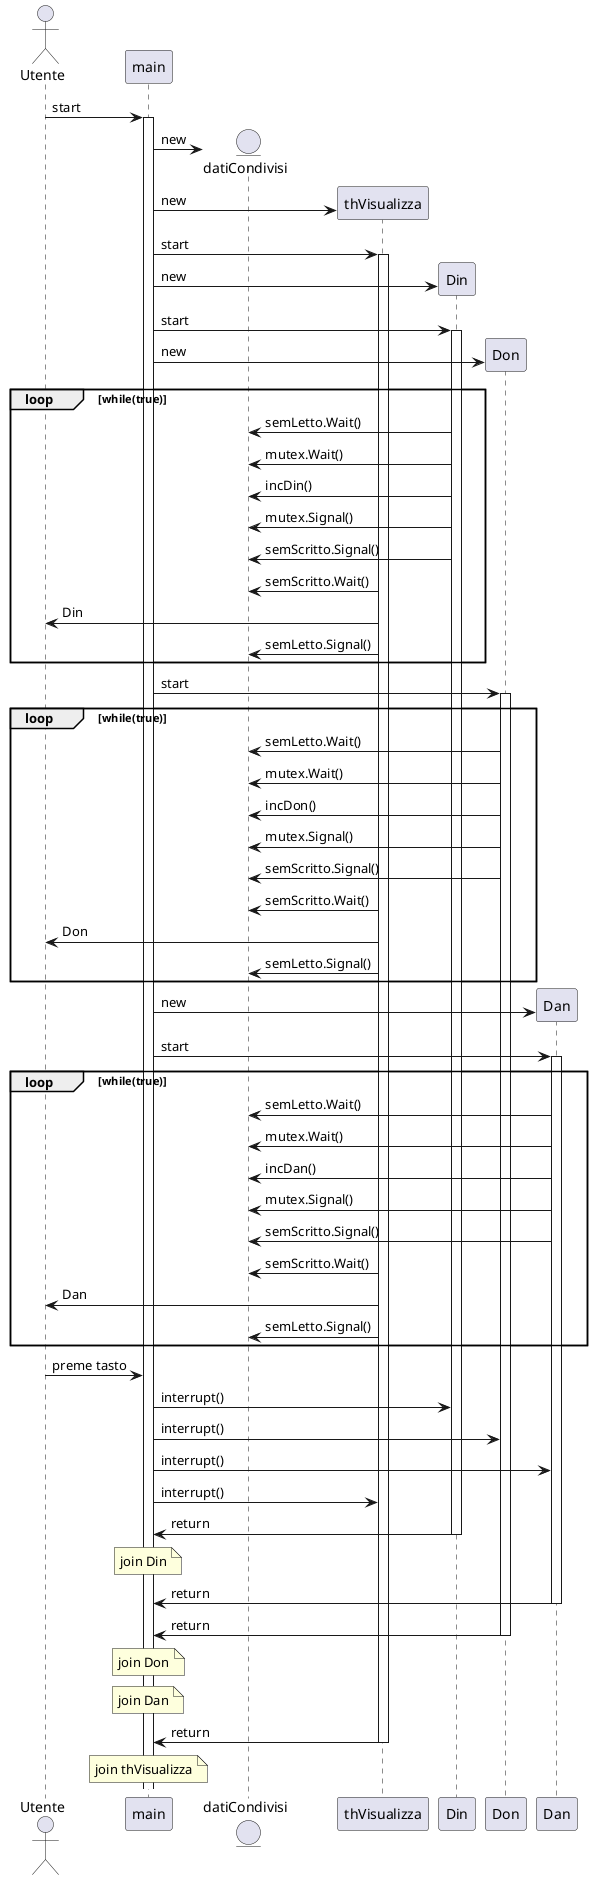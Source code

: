 @startuml Campane
actor Utente
participant main
entity datiCondivisi

Utente -> main ++ : start

main -> datiCondivisi ** : new
main -> thVisualizza ** : new
main -> thVisualizza ++ : start
main -> Din ** : new
main -> Din ++ : start
main -> Don ** : new

loop while(true)
Din -> datiCondivisi: semLetto.Wait()
Din -> datiCondivisi: mutex.Wait()
Din -> datiCondivisi: incDin()
Din -> datiCondivisi: mutex.Signal()
Din -> datiCondivisi: semScritto.Signal()

thVisualizza -> datiCondivisi: semScritto.Wait()
thVisualizza -> Utente: Din
thVisualizza -> datiCondivisi: semLetto.Signal()
end

main -> Don ++ : start
loop while(true)
Don -> datiCondivisi: semLetto.Wait()
Don -> datiCondivisi: mutex.Wait()
Don -> datiCondivisi: incDon()
Don -> datiCondivisi: mutex.Signal()
Don -> datiCondivisi: semScritto.Signal()

thVisualizza -> datiCondivisi: semScritto.Wait()
thVisualizza -> Utente: Don
thVisualizza -> datiCondivisi: semLetto.Signal()
end

main -> Dan ** : new
main -> Dan ++: start

loop while(true)
Dan -> datiCondivisi: semLetto.Wait()
Dan -> datiCondivisi: mutex.Wait()
Dan -> datiCondivisi: incDan()
Dan -> datiCondivisi: mutex.Signal()
Dan -> datiCondivisi: semScritto.Signal()

thVisualizza -> datiCondivisi: semScritto.Wait()
thVisualizza -> Utente: Dan
thVisualizza -> datiCondivisi: semLetto.Signal()
end

Utente -> main: preme tasto
main -> Din: interrupt()
main -> Don: interrupt()
main -> Dan: interrupt()
main -> thVisualizza: interrupt()

Din -> main --: return
note over main : join Din
Dan -> main --: return
Don -> main --: return
note over main : join Don
note over main : join Dan



thVisualizza -> main --: return
note over main : join thVisualizza
@enduml